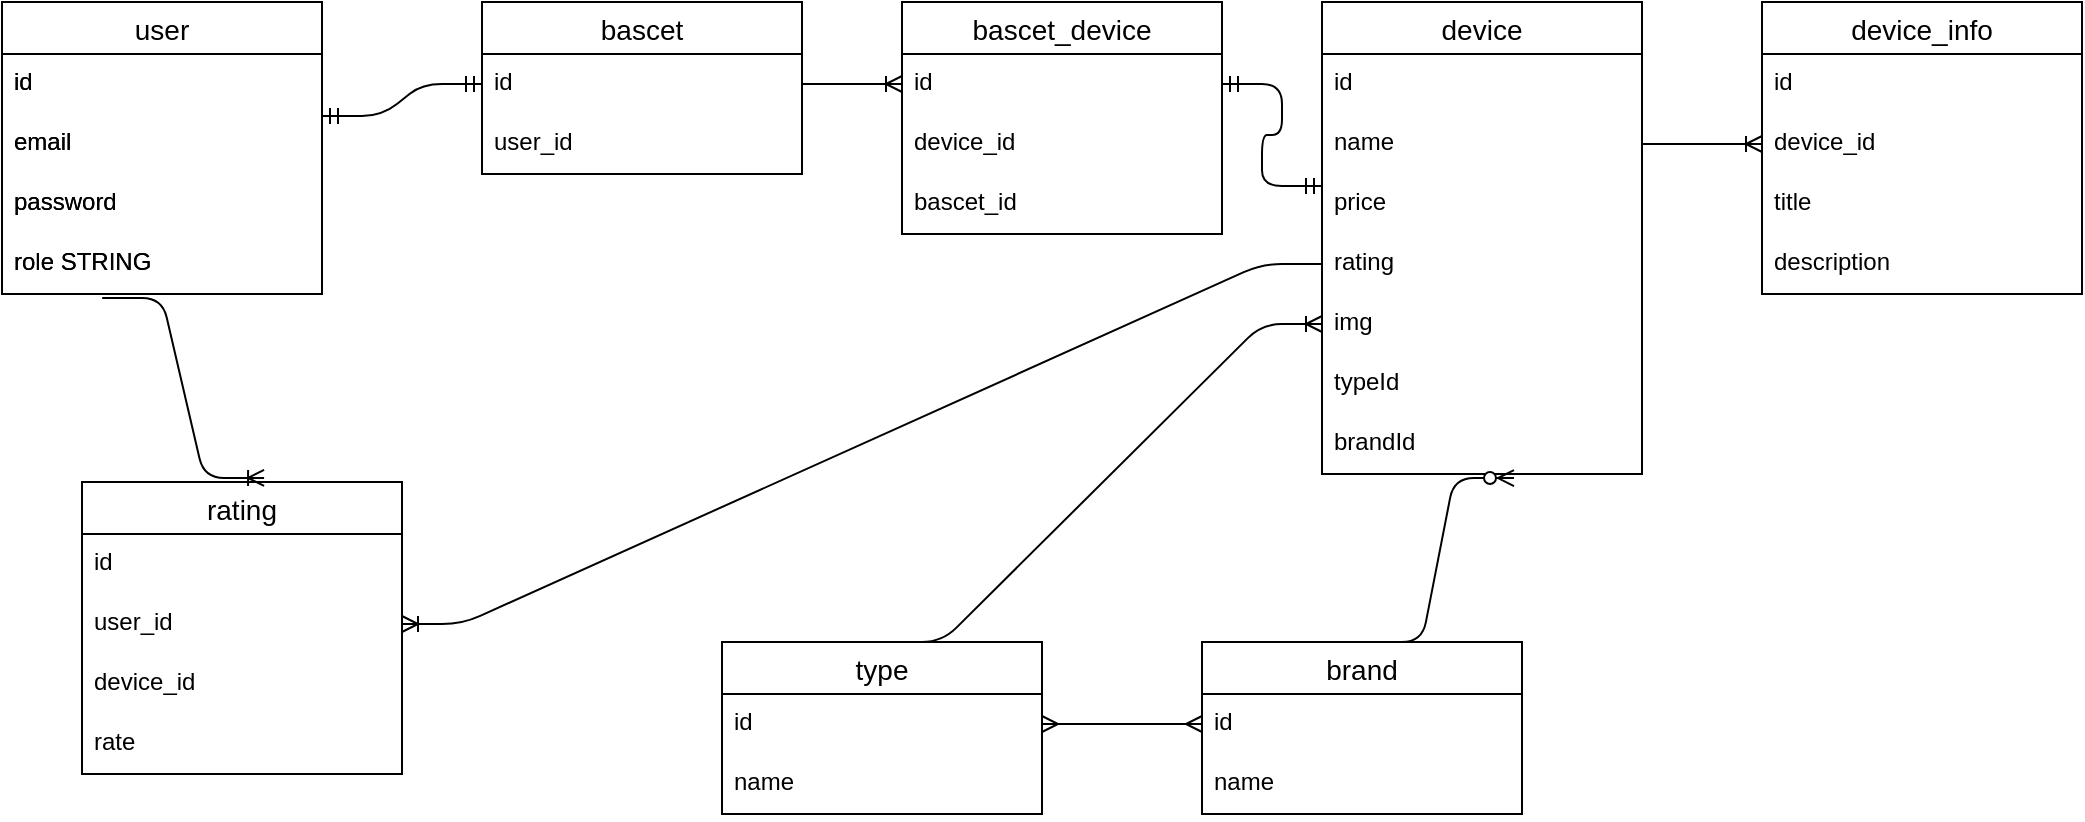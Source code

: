 <mxfile compressed="true" version="15.2.9" type="device"><diagram id="Kg-wZYzkNzA3Iy4DUhi-" name="Page-1"><mxGraphModel dx="1102" dy="582" grid="1" gridSize="10" guides="1" tooltips="1" connect="1" arrows="1" fold="1" page="1" pageScale="1" pageWidth="3300" pageHeight="4681" math="0" shadow="0"><root><mxCell id="0"/><mxCell id="1" parent="0"/><mxCell id="P9IoYCUHYCQ-hFcNCngg-1" value="user" style="swimlane;fontStyle=0;childLayout=stackLayout;horizontal=1;startSize=26;horizontalStack=0;resizeParent=1;resizeParentMax=0;resizeLast=0;collapsible=1;marginBottom=0;align=center;fontSize=14;" vertex="1" parent="1"><mxGeometry x="40" y="120" width="160" height="146" as="geometry"/></mxCell><mxCell id="P9IoYCUHYCQ-hFcNCngg-2" value="id" style="text;strokeColor=none;fillColor=none;spacingLeft=4;spacingRight=4;overflow=hidden;rotatable=0;points=[[0,0.5],[1,0.5]];portConstraint=eastwest;fontSize=12;" vertex="1" parent="P9IoYCUHYCQ-hFcNCngg-1"><mxGeometry y="26" width="160" height="30" as="geometry"/></mxCell><mxCell id="P9IoYCUHYCQ-hFcNCngg-3" value="email" style="text;strokeColor=none;fillColor=none;spacingLeft=4;spacingRight=4;overflow=hidden;rotatable=0;points=[[0,0.5],[1,0.5]];portConstraint=eastwest;fontSize=12;" vertex="1" parent="P9IoYCUHYCQ-hFcNCngg-1"><mxGeometry y="56" width="160" height="30" as="geometry"/></mxCell><mxCell id="P9IoYCUHYCQ-hFcNCngg-4" value="password" style="text;strokeColor=none;fillColor=none;spacingLeft=4;spacingRight=4;overflow=hidden;rotatable=0;points=[[0,0.5],[1,0.5]];portConstraint=eastwest;fontSize=12;" vertex="1" parent="P9IoYCUHYCQ-hFcNCngg-1"><mxGeometry y="86" width="160" height="30" as="geometry"/></mxCell><mxCell id="P9IoYCUHYCQ-hFcNCngg-5" value="role STRING" style="text;strokeColor=none;fillColor=none;spacingLeft=4;spacingRight=4;overflow=hidden;rotatable=0;points=[[0,0.5],[1,0.5]];portConstraint=eastwest;fontSize=12;" vertex="1" parent="P9IoYCUHYCQ-hFcNCngg-1"><mxGeometry y="116" width="160" height="30" as="geometry"/></mxCell><mxCell id="P9IoYCUHYCQ-hFcNCngg-13" value="user" style="swimlane;fontStyle=0;childLayout=stackLayout;horizontal=1;startSize=26;horizontalStack=0;resizeParent=1;resizeParentMax=0;resizeLast=0;collapsible=1;marginBottom=0;align=center;fontSize=14;" vertex="1" parent="1"><mxGeometry x="40" y="120" width="160" height="146" as="geometry"/></mxCell><mxCell id="P9IoYCUHYCQ-hFcNCngg-14" value="id" style="text;strokeColor=none;fillColor=none;spacingLeft=4;spacingRight=4;overflow=hidden;rotatable=0;points=[[0,0.5],[1,0.5]];portConstraint=eastwest;fontSize=12;" vertex="1" parent="P9IoYCUHYCQ-hFcNCngg-13"><mxGeometry y="26" width="160" height="30" as="geometry"/></mxCell><mxCell id="P9IoYCUHYCQ-hFcNCngg-15" value="email" style="text;strokeColor=none;fillColor=none;spacingLeft=4;spacingRight=4;overflow=hidden;rotatable=0;points=[[0,0.5],[1,0.5]];portConstraint=eastwest;fontSize=12;" vertex="1" parent="P9IoYCUHYCQ-hFcNCngg-13"><mxGeometry y="56" width="160" height="30" as="geometry"/></mxCell><mxCell id="P9IoYCUHYCQ-hFcNCngg-16" value="password" style="text;strokeColor=none;fillColor=none;spacingLeft=4;spacingRight=4;overflow=hidden;rotatable=0;points=[[0,0.5],[1,0.5]];portConstraint=eastwest;fontSize=12;" vertex="1" parent="P9IoYCUHYCQ-hFcNCngg-13"><mxGeometry y="86" width="160" height="30" as="geometry"/></mxCell><mxCell id="P9IoYCUHYCQ-hFcNCngg-17" value="role STRING" style="text;strokeColor=none;fillColor=none;spacingLeft=4;spacingRight=4;overflow=hidden;rotatable=0;points=[[0,0.5],[1,0.5]];portConstraint=eastwest;fontSize=12;" vertex="1" parent="P9IoYCUHYCQ-hFcNCngg-13"><mxGeometry y="116" width="160" height="30" as="geometry"/></mxCell><mxCell id="P9IoYCUHYCQ-hFcNCngg-18" value="bascet" style="swimlane;fontStyle=0;childLayout=stackLayout;horizontal=1;startSize=26;horizontalStack=0;resizeParent=1;resizeParentMax=0;resizeLast=0;collapsible=1;marginBottom=0;align=center;fontSize=14;" vertex="1" parent="1"><mxGeometry x="280" y="120" width="160" height="86" as="geometry"/></mxCell><mxCell id="P9IoYCUHYCQ-hFcNCngg-19" value="id" style="text;strokeColor=none;fillColor=none;spacingLeft=4;spacingRight=4;overflow=hidden;rotatable=0;points=[[0,0.5],[1,0.5]];portConstraint=eastwest;fontSize=12;" vertex="1" parent="P9IoYCUHYCQ-hFcNCngg-18"><mxGeometry y="26" width="160" height="30" as="geometry"/></mxCell><mxCell id="P9IoYCUHYCQ-hFcNCngg-20" value="user_id" style="text;strokeColor=none;fillColor=none;spacingLeft=4;spacingRight=4;overflow=hidden;rotatable=0;points=[[0,0.5],[1,0.5]];portConstraint=eastwest;fontSize=12;" vertex="1" parent="P9IoYCUHYCQ-hFcNCngg-18"><mxGeometry y="56" width="160" height="30" as="geometry"/></mxCell><mxCell id="P9IoYCUHYCQ-hFcNCngg-24" value="" style="edgeStyle=entityRelationEdgeStyle;fontSize=12;html=1;endArrow=ERmandOne;startArrow=ERmandOne;exitX=1;exitY=0.033;exitDx=0;exitDy=0;exitPerimeter=0;entryX=0;entryY=0.5;entryDx=0;entryDy=0;" edge="1" parent="1" source="P9IoYCUHYCQ-hFcNCngg-15" target="P9IoYCUHYCQ-hFcNCngg-19"><mxGeometry width="100" height="100" relative="1" as="geometry"><mxPoint x="510" y="350" as="sourcePoint"/><mxPoint x="610" y="250" as="targetPoint"/></mxGeometry></mxCell><mxCell id="P9IoYCUHYCQ-hFcNCngg-25" value="device" style="swimlane;fontStyle=0;childLayout=stackLayout;horizontal=1;startSize=26;horizontalStack=0;resizeParent=1;resizeParentMax=0;resizeLast=0;collapsible=1;marginBottom=0;align=center;fontSize=14;" vertex="1" parent="1"><mxGeometry x="700" y="120" width="160" height="236" as="geometry"/></mxCell><mxCell id="P9IoYCUHYCQ-hFcNCngg-26" value="id" style="text;strokeColor=none;fillColor=none;spacingLeft=4;spacingRight=4;overflow=hidden;rotatable=0;points=[[0,0.5],[1,0.5]];portConstraint=eastwest;fontSize=12;" vertex="1" parent="P9IoYCUHYCQ-hFcNCngg-25"><mxGeometry y="26" width="160" height="30" as="geometry"/></mxCell><mxCell id="P9IoYCUHYCQ-hFcNCngg-27" value="name" style="text;strokeColor=none;fillColor=none;spacingLeft=4;spacingRight=4;overflow=hidden;rotatable=0;points=[[0,0.5],[1,0.5]];portConstraint=eastwest;fontSize=12;" vertex="1" parent="P9IoYCUHYCQ-hFcNCngg-25"><mxGeometry y="56" width="160" height="30" as="geometry"/></mxCell><mxCell id="P9IoYCUHYCQ-hFcNCngg-28" value="price" style="text;strokeColor=none;fillColor=none;spacingLeft=4;spacingRight=4;overflow=hidden;rotatable=0;points=[[0,0.5],[1,0.5]];portConstraint=eastwest;fontSize=12;" vertex="1" parent="P9IoYCUHYCQ-hFcNCngg-25"><mxGeometry y="86" width="160" height="30" as="geometry"/></mxCell><mxCell id="P9IoYCUHYCQ-hFcNCngg-29" value="rating" style="text;strokeColor=none;fillColor=none;spacingLeft=4;spacingRight=4;overflow=hidden;rotatable=0;points=[[0,0.5],[1,0.5]];portConstraint=eastwest;fontSize=12;" vertex="1" parent="P9IoYCUHYCQ-hFcNCngg-25"><mxGeometry y="116" width="160" height="30" as="geometry"/></mxCell><mxCell id="P9IoYCUHYCQ-hFcNCngg-30" value="img" style="text;strokeColor=none;fillColor=none;spacingLeft=4;spacingRight=4;overflow=hidden;rotatable=0;points=[[0,0.5],[1,0.5]];portConstraint=eastwest;fontSize=12;" vertex="1" parent="P9IoYCUHYCQ-hFcNCngg-25"><mxGeometry y="146" width="160" height="30" as="geometry"/></mxCell><mxCell id="P9IoYCUHYCQ-hFcNCngg-31" value="typeId" style="text;strokeColor=none;fillColor=none;spacingLeft=4;spacingRight=4;overflow=hidden;rotatable=0;points=[[0,0.5],[1,0.5]];portConstraint=eastwest;fontSize=12;" vertex="1" parent="P9IoYCUHYCQ-hFcNCngg-25"><mxGeometry y="176" width="160" height="30" as="geometry"/></mxCell><mxCell id="P9IoYCUHYCQ-hFcNCngg-32" value="brandId" style="text;strokeColor=none;fillColor=none;spacingLeft=4;spacingRight=4;overflow=hidden;rotatable=0;points=[[0,0.5],[1,0.5]];portConstraint=eastwest;fontSize=12;" vertex="1" parent="P9IoYCUHYCQ-hFcNCngg-25"><mxGeometry y="206" width="160" height="30" as="geometry"/></mxCell><mxCell id="P9IoYCUHYCQ-hFcNCngg-33" value="type" style="swimlane;fontStyle=0;childLayout=stackLayout;horizontal=1;startSize=26;horizontalStack=0;resizeParent=1;resizeParentMax=0;resizeLast=0;collapsible=1;marginBottom=0;align=center;fontSize=14;" vertex="1" parent="1"><mxGeometry x="400" y="440" width="160" height="86" as="geometry"/></mxCell><mxCell id="P9IoYCUHYCQ-hFcNCngg-34" value="id" style="text;strokeColor=none;fillColor=none;spacingLeft=4;spacingRight=4;overflow=hidden;rotatable=0;points=[[0,0.5],[1,0.5]];portConstraint=eastwest;fontSize=12;" vertex="1" parent="P9IoYCUHYCQ-hFcNCngg-33"><mxGeometry y="26" width="160" height="30" as="geometry"/></mxCell><mxCell id="P9IoYCUHYCQ-hFcNCngg-35" value="name" style="text;strokeColor=none;fillColor=none;spacingLeft=4;spacingRight=4;overflow=hidden;rotatable=0;points=[[0,0.5],[1,0.5]];portConstraint=eastwest;fontSize=12;" vertex="1" parent="P9IoYCUHYCQ-hFcNCngg-33"><mxGeometry y="56" width="160" height="30" as="geometry"/></mxCell><mxCell id="P9IoYCUHYCQ-hFcNCngg-37" value="brand" style="swimlane;fontStyle=0;childLayout=stackLayout;horizontal=1;startSize=26;horizontalStack=0;resizeParent=1;resizeParentMax=0;resizeLast=0;collapsible=1;marginBottom=0;align=center;fontSize=14;" vertex="1" parent="1"><mxGeometry x="640" y="440" width="160" height="86" as="geometry"/></mxCell><mxCell id="P9IoYCUHYCQ-hFcNCngg-38" value="id" style="text;strokeColor=none;fillColor=none;spacingLeft=4;spacingRight=4;overflow=hidden;rotatable=0;points=[[0,0.5],[1,0.5]];portConstraint=eastwest;fontSize=12;" vertex="1" parent="P9IoYCUHYCQ-hFcNCngg-37"><mxGeometry y="26" width="160" height="30" as="geometry"/></mxCell><mxCell id="P9IoYCUHYCQ-hFcNCngg-39" value="name" style="text;strokeColor=none;fillColor=none;spacingLeft=4;spacingRight=4;overflow=hidden;rotatable=0;points=[[0,0.5],[1,0.5]];portConstraint=eastwest;fontSize=12;" vertex="1" parent="P9IoYCUHYCQ-hFcNCngg-37"><mxGeometry y="56" width="160" height="30" as="geometry"/></mxCell><mxCell id="P9IoYCUHYCQ-hFcNCngg-41" value="" style="edgeStyle=entityRelationEdgeStyle;fontSize=12;html=1;endArrow=ERzeroToMany;endFill=1;exitX=0.5;exitY=0;exitDx=0;exitDy=0;entryX=0.6;entryY=1.067;entryDx=0;entryDy=0;entryPerimeter=0;" edge="1" parent="1" source="P9IoYCUHYCQ-hFcNCngg-37" target="P9IoYCUHYCQ-hFcNCngg-32"><mxGeometry width="100" height="100" relative="1" as="geometry"><mxPoint x="620" y="456" as="sourcePoint"/><mxPoint x="720" y="356" as="targetPoint"/></mxGeometry></mxCell><mxCell id="P9IoYCUHYCQ-hFcNCngg-42" value="" style="edgeStyle=entityRelationEdgeStyle;fontSize=12;html=1;endArrow=ERoneToMany;entryX=0;entryY=0.5;entryDx=0;entryDy=0;exitX=0.5;exitY=0;exitDx=0;exitDy=0;" edge="1" parent="1" source="P9IoYCUHYCQ-hFcNCngg-33" target="P9IoYCUHYCQ-hFcNCngg-30"><mxGeometry width="100" height="100" relative="1" as="geometry"><mxPoint x="480" y="450" as="sourcePoint"/><mxPoint x="580" y="350" as="targetPoint"/></mxGeometry></mxCell><mxCell id="P9IoYCUHYCQ-hFcNCngg-43" value="" style="edgeStyle=entityRelationEdgeStyle;fontSize=12;html=1;endArrow=ERmany;startArrow=ERmany;entryX=0;entryY=0.5;entryDx=0;entryDy=0;exitX=1;exitY=0.5;exitDx=0;exitDy=0;" edge="1" parent="1" source="P9IoYCUHYCQ-hFcNCngg-34" target="P9IoYCUHYCQ-hFcNCngg-38"><mxGeometry width="100" height="100" relative="1" as="geometry"><mxPoint x="480" y="450" as="sourcePoint"/><mxPoint x="580" y="350" as="targetPoint"/></mxGeometry></mxCell><mxCell id="P9IoYCUHYCQ-hFcNCngg-44" value="device_info" style="swimlane;fontStyle=0;childLayout=stackLayout;horizontal=1;startSize=26;horizontalStack=0;resizeParent=1;resizeParentMax=0;resizeLast=0;collapsible=1;marginBottom=0;align=center;fontSize=14;" vertex="1" parent="1"><mxGeometry x="920" y="120" width="160" height="146" as="geometry"/></mxCell><mxCell id="P9IoYCUHYCQ-hFcNCngg-45" value="id" style="text;strokeColor=none;fillColor=none;spacingLeft=4;spacingRight=4;overflow=hidden;rotatable=0;points=[[0,0.5],[1,0.5]];portConstraint=eastwest;fontSize=12;" vertex="1" parent="P9IoYCUHYCQ-hFcNCngg-44"><mxGeometry y="26" width="160" height="30" as="geometry"/></mxCell><mxCell id="P9IoYCUHYCQ-hFcNCngg-46" value="device_id" style="text;strokeColor=none;fillColor=none;spacingLeft=4;spacingRight=4;overflow=hidden;rotatable=0;points=[[0,0.5],[1,0.5]];portConstraint=eastwest;fontSize=12;" vertex="1" parent="P9IoYCUHYCQ-hFcNCngg-44"><mxGeometry y="56" width="160" height="30" as="geometry"/></mxCell><mxCell id="P9IoYCUHYCQ-hFcNCngg-47" value="title" style="text;strokeColor=none;fillColor=none;spacingLeft=4;spacingRight=4;overflow=hidden;rotatable=0;points=[[0,0.5],[1,0.5]];portConstraint=eastwest;fontSize=12;" vertex="1" parent="P9IoYCUHYCQ-hFcNCngg-44"><mxGeometry y="86" width="160" height="30" as="geometry"/></mxCell><mxCell id="P9IoYCUHYCQ-hFcNCngg-48" value="description" style="text;strokeColor=none;fillColor=none;spacingLeft=4;spacingRight=4;overflow=hidden;rotatable=0;points=[[0,0.5],[1,0.5]];portConstraint=eastwest;fontSize=12;" vertex="1" parent="P9IoYCUHYCQ-hFcNCngg-44"><mxGeometry y="116" width="160" height="30" as="geometry"/></mxCell><mxCell id="P9IoYCUHYCQ-hFcNCngg-49" value="" style="edgeStyle=entityRelationEdgeStyle;fontSize=12;html=1;endArrow=ERoneToMany;exitX=1;exitY=0.5;exitDx=0;exitDy=0;entryX=0;entryY=0.5;entryDx=0;entryDy=0;" edge="1" parent="1" source="P9IoYCUHYCQ-hFcNCngg-27" target="P9IoYCUHYCQ-hFcNCngg-46"><mxGeometry width="100" height="100" relative="1" as="geometry"><mxPoint x="830" y="350" as="sourcePoint"/><mxPoint x="812" y="240" as="targetPoint"/></mxGeometry></mxCell><mxCell id="P9IoYCUHYCQ-hFcNCngg-50" value="bascet_device" style="swimlane;fontStyle=0;childLayout=stackLayout;horizontal=1;startSize=26;horizontalStack=0;resizeParent=1;resizeParentMax=0;resizeLast=0;collapsible=1;marginBottom=0;align=center;fontSize=14;" vertex="1" parent="1"><mxGeometry x="490" y="120" width="160" height="116" as="geometry"/></mxCell><mxCell id="P9IoYCUHYCQ-hFcNCngg-51" value="id" style="text;strokeColor=none;fillColor=none;spacingLeft=4;spacingRight=4;overflow=hidden;rotatable=0;points=[[0,0.5],[1,0.5]];portConstraint=eastwest;fontSize=12;" vertex="1" parent="P9IoYCUHYCQ-hFcNCngg-50"><mxGeometry y="26" width="160" height="30" as="geometry"/></mxCell><mxCell id="P9IoYCUHYCQ-hFcNCngg-52" value="device_id" style="text;strokeColor=none;fillColor=none;spacingLeft=4;spacingRight=4;overflow=hidden;rotatable=0;points=[[0,0.5],[1,0.5]];portConstraint=eastwest;fontSize=12;" vertex="1" parent="P9IoYCUHYCQ-hFcNCngg-50"><mxGeometry y="56" width="160" height="30" as="geometry"/></mxCell><mxCell id="P9IoYCUHYCQ-hFcNCngg-53" value="bascet_id" style="text;strokeColor=none;fillColor=none;spacingLeft=4;spacingRight=4;overflow=hidden;rotatable=0;points=[[0,0.5],[1,0.5]];portConstraint=eastwest;fontSize=12;" vertex="1" parent="P9IoYCUHYCQ-hFcNCngg-50"><mxGeometry y="86" width="160" height="30" as="geometry"/></mxCell><mxCell id="P9IoYCUHYCQ-hFcNCngg-54" value="" style="edgeStyle=entityRelationEdgeStyle;fontSize=12;html=1;endArrow=ERoneToMany;exitX=1;exitY=0.5;exitDx=0;exitDy=0;entryX=0;entryY=0.5;entryDx=0;entryDy=0;" edge="1" parent="1" source="P9IoYCUHYCQ-hFcNCngg-19" target="P9IoYCUHYCQ-hFcNCngg-51"><mxGeometry width="100" height="100" relative="1" as="geometry"><mxPoint x="520" y="350" as="sourcePoint"/><mxPoint x="620" y="250" as="targetPoint"/></mxGeometry></mxCell><mxCell id="P9IoYCUHYCQ-hFcNCngg-55" value="" style="edgeStyle=entityRelationEdgeStyle;fontSize=12;html=1;endArrow=ERmandOne;startArrow=ERmandOne;entryX=0;entryY=0.2;entryDx=0;entryDy=0;entryPerimeter=0;exitX=1;exitY=0.5;exitDx=0;exitDy=0;" edge="1" parent="1" source="P9IoYCUHYCQ-hFcNCngg-51" target="P9IoYCUHYCQ-hFcNCngg-28"><mxGeometry width="100" height="100" relative="1" as="geometry"><mxPoint x="520" y="350" as="sourcePoint"/><mxPoint x="620" y="250" as="targetPoint"/></mxGeometry></mxCell><mxCell id="P9IoYCUHYCQ-hFcNCngg-56" value="rating" style="swimlane;fontStyle=0;childLayout=stackLayout;horizontal=1;startSize=26;horizontalStack=0;resizeParent=1;resizeParentMax=0;resizeLast=0;collapsible=1;marginBottom=0;align=center;fontSize=14;" vertex="1" parent="1"><mxGeometry x="80" y="360" width="160" height="146" as="geometry"/></mxCell><mxCell id="P9IoYCUHYCQ-hFcNCngg-57" value="id" style="text;strokeColor=none;fillColor=none;spacingLeft=4;spacingRight=4;overflow=hidden;rotatable=0;points=[[0,0.5],[1,0.5]];portConstraint=eastwest;fontSize=12;" vertex="1" parent="P9IoYCUHYCQ-hFcNCngg-56"><mxGeometry y="26" width="160" height="30" as="geometry"/></mxCell><mxCell id="P9IoYCUHYCQ-hFcNCngg-58" value="user_id" style="text;strokeColor=none;fillColor=none;spacingLeft=4;spacingRight=4;overflow=hidden;rotatable=0;points=[[0,0.5],[1,0.5]];portConstraint=eastwest;fontSize=12;" vertex="1" parent="P9IoYCUHYCQ-hFcNCngg-56"><mxGeometry y="56" width="160" height="30" as="geometry"/></mxCell><mxCell id="P9IoYCUHYCQ-hFcNCngg-59" value="device_id" style="text;strokeColor=none;fillColor=none;spacingLeft=4;spacingRight=4;overflow=hidden;rotatable=0;points=[[0,0.5],[1,0.5]];portConstraint=eastwest;fontSize=12;" vertex="1" parent="P9IoYCUHYCQ-hFcNCngg-56"><mxGeometry y="86" width="160" height="30" as="geometry"/></mxCell><mxCell id="P9IoYCUHYCQ-hFcNCngg-60" value="rate" style="text;strokeColor=none;fillColor=none;spacingLeft=4;spacingRight=4;overflow=hidden;rotatable=0;points=[[0,0.5],[1,0.5]];portConstraint=eastwest;fontSize=12;" vertex="1" parent="P9IoYCUHYCQ-hFcNCngg-56"><mxGeometry y="116" width="160" height="30" as="geometry"/></mxCell><mxCell id="P9IoYCUHYCQ-hFcNCngg-61" value="" style="edgeStyle=entityRelationEdgeStyle;fontSize=12;html=1;endArrow=ERoneToMany;exitX=0.313;exitY=1.067;exitDx=0;exitDy=0;exitPerimeter=0;entryX=0.569;entryY=-0.014;entryDx=0;entryDy=0;entryPerimeter=0;" edge="1" parent="1" source="P9IoYCUHYCQ-hFcNCngg-17" target="P9IoYCUHYCQ-hFcNCngg-56"><mxGeometry width="100" height="100" relative="1" as="geometry"><mxPoint x="520" y="350" as="sourcePoint"/><mxPoint x="620" y="250" as="targetPoint"/></mxGeometry></mxCell><mxCell id="P9IoYCUHYCQ-hFcNCngg-62" value="" style="edgeStyle=entityRelationEdgeStyle;fontSize=12;html=1;endArrow=ERoneToMany;exitX=0;exitY=0.5;exitDx=0;exitDy=0;entryX=1;entryY=0.5;entryDx=0;entryDy=0;" edge="1" parent="1" source="P9IoYCUHYCQ-hFcNCngg-29" target="P9IoYCUHYCQ-hFcNCngg-58"><mxGeometry width="100" height="100" relative="1" as="geometry"><mxPoint x="570" y="290" as="sourcePoint"/><mxPoint x="310" y="390" as="targetPoint"/></mxGeometry></mxCell></root></mxGraphModel></diagram></mxfile>